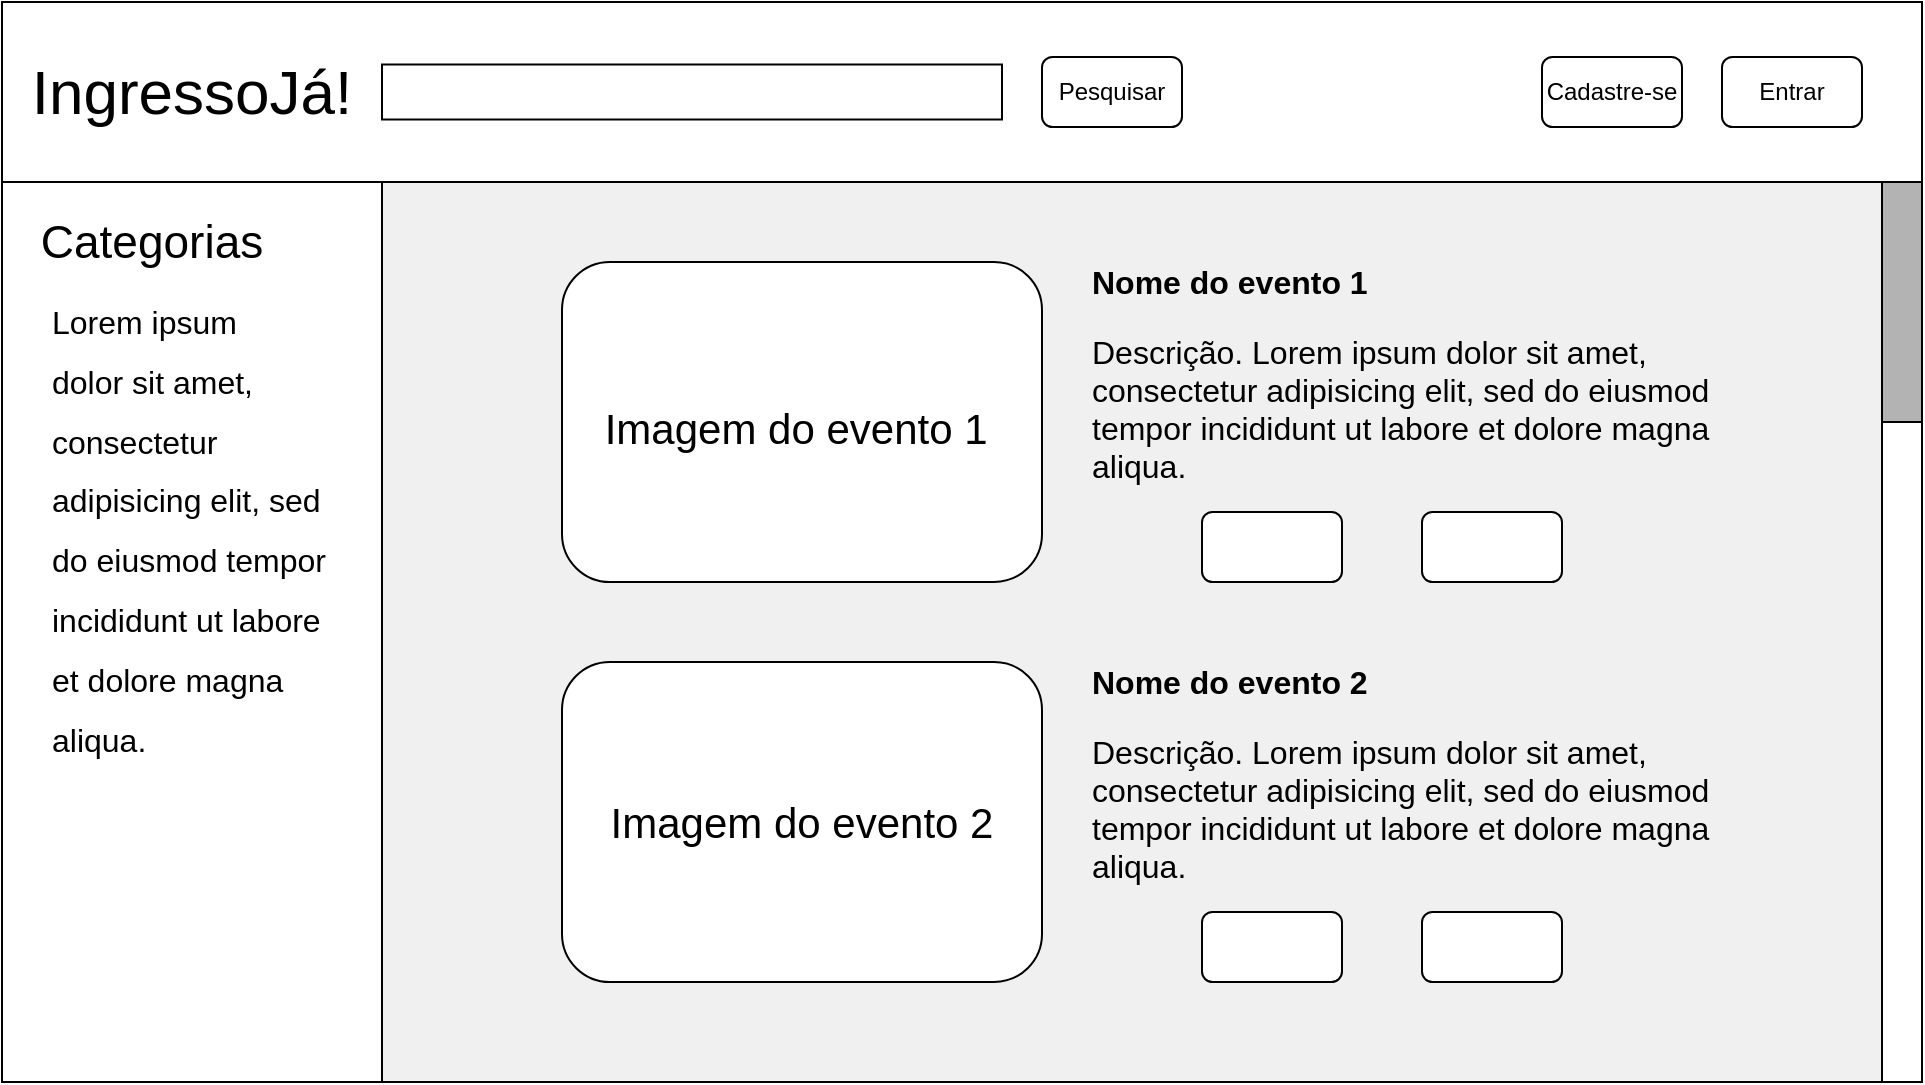 <mxfile version="14.5.1" type="device" pages="5"><diagram id="PX2rldwpa90iILeoU68-" name="index"><mxGraphModel dx="1185" dy="685" grid="1" gridSize="10" guides="1" tooltips="1" connect="1" arrows="1" fold="1" page="1" pageScale="1" pageWidth="1200" pageHeight="1600" math="0" shadow="0"><root><mxCell id="0"/><mxCell id="1" parent="0"/><mxCell id="O1Cn7Y-7IaFNSWmlYXYH-1" value="" style="rounded=0;whiteSpace=wrap;html=1;movable=0;resizable=0;rotatable=0;deletable=0;editable=0;connectable=0;fillColor=#F0F0F0;" vertex="1" parent="1"><mxGeometry x="50" y="140" width="960" height="540" as="geometry"/></mxCell><mxCell id="O1Cn7Y-7IaFNSWmlYXYH-10" value="&lt;font style=&quot;font-size: 21px&quot;&gt;Imagem do evento 1&amp;nbsp;&lt;/font&gt;" style="rounded=1;whiteSpace=wrap;html=1;fontSize=31;movable=0;resizable=0;rotatable=0;deletable=0;editable=0;connectable=0;" vertex="1" parent="1"><mxGeometry x="330" y="270" width="240" height="160" as="geometry"/></mxCell><mxCell id="O1Cn7Y-7IaFNSWmlYXYH-12" value="&lt;h1 style=&quot;font-size: 16px&quot;&gt;Nome do evento 1&lt;/h1&gt;&lt;p style=&quot;font-size: 16px&quot;&gt;Descrição. Lorem ipsum dolor sit amet, consectetur adipisicing elit, sed do eiusmod tempor incididunt ut labore et dolore magna aliqua.&lt;/p&gt;" style="text;html=1;strokeColor=none;fillColor=none;spacing=5;spacingTop=-20;whiteSpace=wrap;overflow=hidden;rounded=0;fontSize=16;movable=0;resizable=0;rotatable=0;deletable=0;editable=0;connectable=0;" vertex="1" parent="1"><mxGeometry x="590" y="270" width="355" height="170" as="geometry"/></mxCell><mxCell id="O1Cn7Y-7IaFNSWmlYXYH-14" value="" style="rounded=1;whiteSpace=wrap;html=1;movable=0;resizable=0;rotatable=0;deletable=0;editable=0;connectable=0;" vertex="1" parent="1"><mxGeometry x="650" y="395" width="70" height="35" as="geometry"/></mxCell><mxCell id="O1Cn7Y-7IaFNSWmlYXYH-15" value="" style="rounded=1;whiteSpace=wrap;html=1;movable=0;resizable=0;rotatable=0;deletable=0;editable=0;connectable=0;" vertex="1" parent="1"><mxGeometry x="760" y="395" width="70" height="35" as="geometry"/></mxCell><mxCell id="O1Cn7Y-7IaFNSWmlYXYH-20" value="" style="rounded=0;whiteSpace=wrap;html=1;fontSize=16;movable=0;resizable=0;rotatable=0;deletable=0;editable=0;connectable=0;" vertex="1" parent="1"><mxGeometry x="990" y="230" width="20" height="450" as="geometry"/></mxCell><mxCell id="wPmPzlJjpok33Z2kp76F-9" value="Imagem do evento 2" style="rounded=1;whiteSpace=wrap;html=1;fontSize=21;movable=0;resizable=0;rotatable=0;deletable=0;editable=0;connectable=0;" vertex="1" parent="1"><mxGeometry x="330" y="470" width="240" height="160" as="geometry"/></mxCell><mxCell id="wPmPzlJjpok33Z2kp76F-10" value="&lt;h1 style=&quot;font-size: 16px&quot;&gt;Nome do evento 2&lt;/h1&gt;&lt;p style=&quot;font-size: 16px&quot;&gt;Descrição. Lorem ipsum dolor sit amet, consectetur adipisicing elit, sed do eiusmod tempor incididunt ut labore et dolore magna aliqua.&lt;/p&gt;" style="text;html=1;strokeColor=none;fillColor=none;spacing=5;spacingTop=-20;whiteSpace=wrap;overflow=hidden;rounded=0;fontSize=16;movable=0;resizable=0;rotatable=0;deletable=0;editable=0;connectable=0;" vertex="1" parent="1"><mxGeometry x="590" y="470" width="355" height="170" as="geometry"/></mxCell><mxCell id="wPmPzlJjpok33Z2kp76F-11" value="" style="rounded=1;whiteSpace=wrap;html=1;movable=0;resizable=0;rotatable=0;deletable=0;editable=0;connectable=0;" vertex="1" parent="1"><mxGeometry x="650" y="595" width="70" height="35" as="geometry"/></mxCell><mxCell id="wPmPzlJjpok33Z2kp76F-12" value="" style="rounded=1;whiteSpace=wrap;html=1;movable=0;resizable=0;rotatable=0;deletable=0;editable=0;connectable=0;" vertex="1" parent="1"><mxGeometry x="760" y="595" width="70" height="35" as="geometry"/></mxCell><mxCell id="wPmPzlJjpok33Z2kp76F-13" value="" style="rounded=0;whiteSpace=wrap;html=1;fontSize=36;movable=0;resizable=0;rotatable=0;deletable=0;editable=0;connectable=0;fillColor=#B3B3B3;" vertex="1" parent="1"><mxGeometry x="990" y="230" width="20" height="120" as="geometry"/></mxCell><mxCell id="wPmPzlJjpok33Z2kp76F-14" value="" style="rounded=0;whiteSpace=wrap;html=1;fontSize=36;movable=0;resizable=0;rotatable=0;deletable=0;editable=0;connectable=0;" vertex="1" parent="1"><mxGeometry x="50" y="230" width="190" height="450" as="geometry"/></mxCell><mxCell id="wPmPzlJjpok33Z2kp76F-17" value="Categorias" style="text;html=1;strokeColor=none;fillColor=none;align=center;verticalAlign=middle;whiteSpace=wrap;rounded=0;fontSize=23;movable=0;resizable=0;rotatable=0;deletable=0;editable=0;connectable=0;" vertex="1" parent="1"><mxGeometry x="70" y="250" width="110" height="20" as="geometry"/></mxCell><mxCell id="wPmPzlJjpok33Z2kp76F-18" value="&lt;h1 style=&quot;font-size: 16px&quot;&gt;&lt;span style=&quot;font-weight: normal&quot;&gt;Lorem ipsum&lt;/span&gt;&lt;/h1&gt;&lt;h1 style=&quot;font-size: 16px&quot;&gt;&lt;span style=&quot;font-weight: normal&quot;&gt;dolor sit amet,&amp;nbsp;&lt;/span&gt;&lt;/h1&gt;&lt;h1 style=&quot;font-size: 16px&quot;&gt;&lt;span style=&quot;font-weight: normal&quot;&gt;consectetur&amp;nbsp;&lt;/span&gt;&lt;/h1&gt;&lt;h1 style=&quot;font-size: 16px&quot;&gt;&lt;span style=&quot;font-weight: normal&quot;&gt;adipisicing elit, sed&amp;nbsp;&lt;/span&gt;&lt;/h1&gt;&lt;h1 style=&quot;font-size: 16px&quot;&gt;&lt;span style=&quot;font-weight: normal&quot;&gt;do eiusmod tempor&amp;nbsp;&lt;/span&gt;&lt;/h1&gt;&lt;h1 style=&quot;font-size: 16px&quot;&gt;&lt;span style=&quot;font-weight: normal&quot;&gt;incididunt ut labore&amp;nbsp;&lt;/span&gt;&lt;/h1&gt;&lt;h1 style=&quot;font-size: 16px&quot;&gt;&lt;span style=&quot;font-weight: normal&quot;&gt;et dolore magna&amp;nbsp;&lt;/span&gt;&lt;/h1&gt;&lt;h1 style=&quot;font-size: 16px&quot;&gt;&lt;span style=&quot;font-weight: normal&quot;&gt;aliqua.&lt;/span&gt;&lt;br&gt;&lt;/h1&gt;" style="text;html=1;strokeColor=none;fillColor=none;spacing=5;spacingTop=-20;whiteSpace=wrap;overflow=hidden;rounded=0;fontSize=16;movable=0;resizable=0;rotatable=0;deletable=0;editable=0;connectable=0;" vertex="1" parent="1"><mxGeometry x="70" y="290" width="160" height="370" as="geometry"/></mxCell><mxCell id="DBwK4myqmvB1wdzf7_Pw-1" value="" style="group;movable=0;resizable=0;rotatable=0;deletable=0;editable=0;connectable=0;" vertex="1" connectable="0" parent="1"><mxGeometry x="50" y="140" width="960" height="90" as="geometry"/></mxCell><mxCell id="O1Cn7Y-7IaFNSWmlYXYH-2" value="" style="rounded=0;whiteSpace=wrap;html=1;movable=0;resizable=0;rotatable=0;deletable=0;editable=0;connectable=0;" vertex="1" parent="DBwK4myqmvB1wdzf7_Pw-1"><mxGeometry width="960" height="90" as="geometry"/></mxCell><mxCell id="O1Cn7Y-7IaFNSWmlYXYH-6" value="Entrar" style="rounded=1;whiteSpace=wrap;html=1;movable=0;resizable=0;rotatable=0;deletable=0;editable=0;connectable=0;" vertex="1" parent="DBwK4myqmvB1wdzf7_Pw-1"><mxGeometry x="860" y="27.5" width="70" height="35" as="geometry"/></mxCell><mxCell id="O1Cn7Y-7IaFNSWmlYXYH-7" value="IngressoJá!" style="text;html=1;strokeColor=none;fillColor=none;align=center;verticalAlign=middle;whiteSpace=wrap;rounded=0;fontSize=31;movable=0;resizable=0;rotatable=0;deletable=0;editable=0;connectable=0;" vertex="1" parent="DBwK4myqmvB1wdzf7_Pw-1"><mxGeometry x="10" y="15" width="170" height="60" as="geometry"/></mxCell><mxCell id="O1Cn7Y-7IaFNSWmlYXYH-8" value="" style="rounded=0;whiteSpace=wrap;html=1;fontSize=31;movable=0;resizable=0;rotatable=0;deletable=0;editable=0;connectable=0;" vertex="1" parent="DBwK4myqmvB1wdzf7_Pw-1"><mxGeometry x="190" y="31.25" width="310" height="27.5" as="geometry"/></mxCell><mxCell id="O1Cn7Y-7IaFNSWmlYXYH-9" value="Cadastre-se" style="rounded=1;whiteSpace=wrap;html=1;movable=0;resizable=0;rotatable=0;deletable=0;editable=0;connectable=0;" vertex="1" parent="DBwK4myqmvB1wdzf7_Pw-1"><mxGeometry x="770" y="27.5" width="70" height="35" as="geometry"/></mxCell><mxCell id="wPmPzlJjpok33Z2kp76F-16" value="Pesquisar" style="rounded=1;whiteSpace=wrap;html=1;movable=0;resizable=0;rotatable=0;deletable=0;editable=0;connectable=0;" vertex="1" parent="DBwK4myqmvB1wdzf7_Pw-1"><mxGeometry x="520" y="27.5" width="70" height="35" as="geometry"/></mxCell></root></mxGraphModel></diagram><diagram name="cadastro" id="i7r6Egl2Gxl2ADGoQj7I"><mxGraphModel dx="1185" dy="685" grid="1" gridSize="10" guides="1" tooltips="1" connect="1" arrows="1" fold="1" page="1" pageScale="1" pageWidth="1200" pageHeight="1600" math="0" shadow="0"><root><mxCell id="PhlQ6Om2-or5vhW03iLC-0"/><mxCell id="PhlQ6Om2-or5vhW03iLC-1" parent="PhlQ6Om2-or5vhW03iLC-0"/><mxCell id="PhlQ6Om2-or5vhW03iLC-2" value="" style="rounded=0;whiteSpace=wrap;html=1;movable=1;resizable=1;rotatable=1;deletable=1;editable=1;connectable=1;fillColor=#F0F0F0;" vertex="1" parent="PhlQ6Om2-or5vhW03iLC-1"><mxGeometry x="50" y="140" width="960" height="540" as="geometry"/></mxCell><mxCell id="PhlQ6Om2-or5vhW03iLC-12" value="" style="rounded=0;whiteSpace=wrap;html=1;fontSize=16;movable=1;resizable=1;rotatable=1;deletable=1;editable=1;connectable=1;" vertex="1" parent="PhlQ6Om2-or5vhW03iLC-1"><mxGeometry x="990" y="230" width="20" height="450" as="geometry"/></mxCell><mxCell id="PhlQ6Om2-or5vhW03iLC-17" value="" style="rounded=0;whiteSpace=wrap;html=1;fontSize=36;movable=1;resizable=1;rotatable=1;deletable=1;editable=1;connectable=1;fillColor=#B3B3B3;" vertex="1" parent="PhlQ6Om2-or5vhW03iLC-1"><mxGeometry x="990" y="230" width="20" height="120" as="geometry"/></mxCell><mxCell id="PhlQ6Om2-or5vhW03iLC-23" value="" style="rounded=0;whiteSpace=wrap;html=1;fontSize=23;movable=1;resizable=1;rotatable=1;deletable=1;editable=1;connectable=1;" vertex="1" parent="PhlQ6Om2-or5vhW03iLC-1"><mxGeometry x="255" y="310" width="550" height="290" as="geometry"/></mxCell><mxCell id="PhlQ6Om2-or5vhW03iLC-22" value="Nome campo" style="text;html=1;strokeColor=none;fillColor=none;align=center;verticalAlign=middle;whiteSpace=wrap;rounded=0;fontSize=21;movable=1;resizable=1;rotatable=1;deletable=1;editable=1;connectable=1;" vertex="1" parent="PhlQ6Om2-or5vhW03iLC-1"><mxGeometry x="275" y="375" width="130" height="20" as="geometry"/></mxCell><mxCell id="PhlQ6Om2-or5vhW03iLC-25" value="" style="rounded=0;whiteSpace=wrap;html=1;fontSize=31;movable=1;resizable=1;rotatable=1;deletable=1;editable=1;connectable=1;" vertex="1" parent="PhlQ6Om2-or5vhW03iLC-1"><mxGeometry x="275" y="397.5" width="310" height="27.5" as="geometry"/></mxCell><mxCell id="PhlQ6Om2-or5vhW03iLC-26" value="" style="rounded=0;whiteSpace=wrap;html=1;fontSize=31;movable=1;resizable=1;rotatable=1;deletable=1;editable=1;connectable=1;" vertex="1" parent="PhlQ6Om2-or5vhW03iLC-1"><mxGeometry x="275" y="477.5" width="510" height="27.5" as="geometry"/></mxCell><mxCell id="PhlQ6Om2-or5vhW03iLC-30" value="" style="rounded=0;whiteSpace=wrap;html=1;fontSize=31;movable=1;resizable=1;rotatable=1;deletable=1;editable=1;connectable=1;" vertex="1" parent="PhlQ6Om2-or5vhW03iLC-1"><mxGeometry x="615" y="397.5" width="170" height="27.5" as="geometry"/></mxCell><mxCell id="PhlQ6Om2-or5vhW03iLC-32" value="" style="rounded=0;whiteSpace=wrap;html=1;fontSize=31;movable=1;resizable=1;rotatable=1;deletable=1;editable=1;connectable=1;" vertex="1" parent="PhlQ6Om2-or5vhW03iLC-1"><mxGeometry x="275" y="557.5" width="240" height="27.5" as="geometry"/></mxCell><mxCell id="PhlQ6Om2-or5vhW03iLC-34" value="" style="rounded=0;whiteSpace=wrap;html=1;fontSize=31;movable=1;resizable=1;rotatable=1;deletable=1;editable=1;connectable=1;" vertex="1" parent="PhlQ6Om2-or5vhW03iLC-1"><mxGeometry x="545" y="557.5" width="240" height="27.5" as="geometry"/></mxCell><mxCell id="Ahy489oqCwOBMCPfnWYS-0" value="Nome do grupo" style="text;html=1;strokeColor=none;fillColor=none;align=center;verticalAlign=middle;whiteSpace=wrap;rounded=0;fontSize=24;movable=1;resizable=1;rotatable=1;deletable=1;editable=1;connectable=1;" vertex="1" parent="PhlQ6Om2-or5vhW03iLC-1"><mxGeometry x="445" y="325" width="170" height="20" as="geometry"/></mxCell><mxCell id="Ahy489oqCwOBMCPfnWYS-1" value="Nome campo" style="text;html=1;strokeColor=none;fillColor=none;align=center;verticalAlign=middle;whiteSpace=wrap;rounded=0;fontSize=21;movable=1;resizable=1;rotatable=1;deletable=1;editable=1;connectable=1;" vertex="1" parent="PhlQ6Om2-or5vhW03iLC-1"><mxGeometry x="615" y="375" width="130" height="20" as="geometry"/></mxCell><mxCell id="Ahy489oqCwOBMCPfnWYS-2" value="Nome campo" style="text;html=1;strokeColor=none;fillColor=none;align=center;verticalAlign=middle;whiteSpace=wrap;rounded=0;fontSize=21;movable=1;resizable=1;rotatable=1;deletable=1;editable=1;connectable=1;" vertex="1" parent="PhlQ6Om2-or5vhW03iLC-1"><mxGeometry x="275" y="455" width="130" height="20" as="geometry"/></mxCell><mxCell id="Ahy489oqCwOBMCPfnWYS-3" value="Nome campo" style="text;html=1;strokeColor=none;fillColor=none;align=center;verticalAlign=middle;whiteSpace=wrap;rounded=0;fontSize=21;movable=1;resizable=1;rotatable=1;deletable=1;editable=1;connectable=1;" vertex="1" parent="PhlQ6Om2-or5vhW03iLC-1"><mxGeometry x="275" y="536.5" width="130" height="20" as="geometry"/></mxCell><mxCell id="ClXKgyrJbsejCggsUi8Z-0" value="" style="group;movable=1;resizable=1;rotatable=1;deletable=1;editable=1;connectable=1;" vertex="1" connectable="0" parent="PhlQ6Om2-or5vhW03iLC-1"><mxGeometry x="50" y="140" width="960" height="90" as="geometry"/></mxCell><mxCell id="ClXKgyrJbsejCggsUi8Z-1" value="" style="rounded=0;whiteSpace=wrap;html=1;movable=1;resizable=1;rotatable=1;deletable=1;editable=1;connectable=1;" vertex="1" parent="ClXKgyrJbsejCggsUi8Z-0"><mxGeometry width="960" height="90" as="geometry"/></mxCell><mxCell id="ClXKgyrJbsejCggsUi8Z-2" value="Entrar" style="rounded=1;whiteSpace=wrap;html=1;movable=1;resizable=1;rotatable=1;deletable=1;editable=1;connectable=1;" vertex="1" parent="ClXKgyrJbsejCggsUi8Z-0"><mxGeometry x="860" y="27.5" width="70" height="35" as="geometry"/></mxCell><mxCell id="ClXKgyrJbsejCggsUi8Z-3" value="IngressoJá!" style="text;html=1;strokeColor=none;fillColor=none;align=center;verticalAlign=middle;whiteSpace=wrap;rounded=0;fontSize=31;movable=1;resizable=1;rotatable=1;deletable=1;editable=1;connectable=1;" vertex="1" parent="ClXKgyrJbsejCggsUi8Z-0"><mxGeometry x="10" y="15" width="170" height="60" as="geometry"/></mxCell><mxCell id="ClXKgyrJbsejCggsUi8Z-4" value="" style="rounded=0;whiteSpace=wrap;html=1;fontSize=31;movable=1;resizable=1;rotatable=1;deletable=1;editable=1;connectable=1;" vertex="1" parent="ClXKgyrJbsejCggsUi8Z-0"><mxGeometry x="190" y="31.25" width="310" height="27.5" as="geometry"/></mxCell><mxCell id="ClXKgyrJbsejCggsUi8Z-5" value="Cadastre-se" style="rounded=1;whiteSpace=wrap;html=1;movable=1;resizable=1;rotatable=1;deletable=1;editable=1;connectable=1;" vertex="1" parent="ClXKgyrJbsejCggsUi8Z-0"><mxGeometry x="770" y="27.5" width="70" height="35" as="geometry"/></mxCell><mxCell id="ClXKgyrJbsejCggsUi8Z-6" value="Pesquisar" style="rounded=1;whiteSpace=wrap;html=1;movable=1;resizable=1;rotatable=1;deletable=1;editable=1;connectable=1;" vertex="1" parent="ClXKgyrJbsejCggsUi8Z-0"><mxGeometry x="520" y="27.5" width="70" height="35" as="geometry"/></mxCell><mxCell id="JFW44A-IDUE9FXL-1xnm-4" value="" style="rounded=0;whiteSpace=wrap;html=1;fontSize=23;movable=1;resizable=1;rotatable=1;deletable=1;editable=1;connectable=1;" vertex="1" parent="PhlQ6Om2-or5vhW03iLC-1"><mxGeometry x="255" y="620" width="550" height="60" as="geometry"/></mxCell><mxCell id="JFW44A-IDUE9FXL-1xnm-5" value="Nome do grupo" style="text;html=1;strokeColor=none;fillColor=none;align=center;verticalAlign=middle;whiteSpace=wrap;rounded=0;fontSize=24;movable=1;resizable=1;rotatable=1;deletable=1;editable=1;connectable=1;" vertex="1" parent="PhlQ6Om2-or5vhW03iLC-1"><mxGeometry x="445" y="635" width="170" height="20" as="geometry"/></mxCell><mxCell id="JFW44A-IDUE9FXL-1xnm-14" value="Faça seu cadastro" style="text;html=1;strokeColor=none;fillColor=none;align=center;verticalAlign=middle;whiteSpace=wrap;rounded=0;fontSize=24;movable=1;resizable=1;rotatable=1;deletable=1;editable=1;connectable=1;" vertex="1" parent="PhlQ6Om2-or5vhW03iLC-1"><mxGeometry x="255" y="260" width="205" height="20" as="geometry"/></mxCell><mxCell id="YmI13MkEMvWK261nK70t-1" value="Nome campo" style="text;html=1;strokeColor=none;fillColor=none;align=center;verticalAlign=middle;whiteSpace=wrap;rounded=0;fontSize=21;movable=1;resizable=1;rotatable=1;deletable=1;editable=1;connectable=1;" vertex="1" parent="PhlQ6Om2-or5vhW03iLC-1"><mxGeometry x="545" y="536.5" width="130" height="20" as="geometry"/></mxCell></root></mxGraphModel></diagram><diagram name="login" id="Id8CU9IXrmHVLexFrd72"><mxGraphModel dx="1185" dy="685" grid="1" gridSize="10" guides="1" tooltips="1" connect="1" arrows="1" fold="1" page="1" pageScale="1" pageWidth="1200" pageHeight="1600" math="0" shadow="0"><root><mxCell id="DwLqfglMICBTkzKtbv9c-0"/><mxCell id="DwLqfglMICBTkzKtbv9c-1" parent="DwLqfglMICBTkzKtbv9c-0"/><mxCell id="DwLqfglMICBTkzKtbv9c-2" value="" style="rounded=0;whiteSpace=wrap;html=1;movable=0;resizable=0;rotatable=0;deletable=0;editable=0;connectable=0;fillColor=#F0F0F0;" vertex="1" parent="DwLqfglMICBTkzKtbv9c-1"><mxGeometry x="50" y="140" width="960" height="540" as="geometry"/></mxCell><mxCell id="DwLqfglMICBTkzKtbv9c-8" value="" style="rounded=0;whiteSpace=wrap;html=1;fontSize=16;movable=0;resizable=0;rotatable=0;deletable=0;editable=0;connectable=0;" vertex="1" parent="DwLqfglMICBTkzKtbv9c-1"><mxGeometry x="990" y="230" width="20" height="450" as="geometry"/></mxCell><mxCell id="DwLqfglMICBTkzKtbv9c-9" value="" style="rounded=0;whiteSpace=wrap;html=1;fontSize=36;movable=0;resizable=0;rotatable=0;deletable=0;editable=0;connectable=0;fillColor=#B3B3B3;" vertex="1" parent="DwLqfglMICBTkzKtbv9c-1"><mxGeometry x="990" y="230" width="20" height="120" as="geometry"/></mxCell><mxCell id="DwLqfglMICBTkzKtbv9c-11" value="" style="rounded=0;whiteSpace=wrap;html=1;fontSize=23;movable=0;resizable=0;rotatable=0;deletable=0;editable=0;connectable=0;" vertex="1" parent="DwLqfglMICBTkzKtbv9c-1"><mxGeometry x="400" y="300" width="260" height="290" as="geometry"/></mxCell><mxCell id="DwLqfglMICBTkzKtbv9c-18" value="" style="rounded=0;whiteSpace=wrap;html=1;fontSize=31;movable=0;resizable=0;rotatable=0;deletable=0;editable=0;connectable=0;" vertex="1" parent="DwLqfglMICBTkzKtbv9c-1"><mxGeometry x="410" y="357.5" width="240" height="27.5" as="geometry"/></mxCell><mxCell id="DwLqfglMICBTkzKtbv9c-19" value="E-mail" style="text;html=1;strokeColor=none;fillColor=none;align=center;verticalAlign=middle;whiteSpace=wrap;rounded=0;fontSize=16;movable=0;resizable=0;rotatable=0;deletable=0;editable=0;connectable=0;" vertex="1" parent="DwLqfglMICBTkzKtbv9c-1"><mxGeometry x="410" y="337.5" width="50" height="20" as="geometry"/></mxCell><mxCell id="DwLqfglMICBTkzKtbv9c-20" value="" style="rounded=0;whiteSpace=wrap;html=1;fontSize=31;movable=0;resizable=0;rotatable=0;deletable=0;editable=0;connectable=0;" vertex="1" parent="DwLqfglMICBTkzKtbv9c-1"><mxGeometry x="410" y="441.25" width="240" height="27.5" as="geometry"/></mxCell><mxCell id="DwLqfglMICBTkzKtbv9c-21" value="Senha" style="text;html=1;strokeColor=none;fillColor=none;align=center;verticalAlign=middle;whiteSpace=wrap;rounded=0;fontSize=16;movable=0;resizable=0;rotatable=0;deletable=0;editable=0;connectable=0;" vertex="1" parent="DwLqfglMICBTkzKtbv9c-1"><mxGeometry x="415" y="421.25" width="40" height="20" as="geometry"/></mxCell><mxCell id="DwLqfglMICBTkzKtbv9c-25" value="Entrar" style="rounded=1;whiteSpace=wrap;html=1;movable=0;resizable=0;rotatable=0;deletable=0;editable=0;connectable=0;" vertex="1" parent="DwLqfglMICBTkzKtbv9c-1"><mxGeometry x="475" y="505" width="110" height="35" as="geometry"/></mxCell><mxCell id="s7bsXGFUpJAMbUAGyDIb-0" value="" style="group;movable=0;resizable=0;rotatable=0;deletable=0;editable=0;connectable=0;" vertex="1" connectable="0" parent="DwLqfglMICBTkzKtbv9c-1"><mxGeometry x="50" y="140" width="960" height="90" as="geometry"/></mxCell><mxCell id="s7bsXGFUpJAMbUAGyDIb-1" value="" style="rounded=0;whiteSpace=wrap;html=1;movable=0;resizable=0;rotatable=0;deletable=0;editable=0;connectable=0;" vertex="1" parent="s7bsXGFUpJAMbUAGyDIb-0"><mxGeometry width="960" height="90" as="geometry"/></mxCell><mxCell id="s7bsXGFUpJAMbUAGyDIb-2" value="Entrar" style="rounded=1;whiteSpace=wrap;html=1;movable=0;resizable=0;rotatable=0;deletable=0;editable=0;connectable=0;" vertex="1" parent="s7bsXGFUpJAMbUAGyDIb-0"><mxGeometry x="860" y="27.5" width="70" height="35" as="geometry"/></mxCell><mxCell id="s7bsXGFUpJAMbUAGyDIb-3" value="IngressoJá!" style="text;html=1;strokeColor=none;fillColor=none;align=center;verticalAlign=middle;whiteSpace=wrap;rounded=0;fontSize=31;movable=0;resizable=0;rotatable=0;deletable=0;editable=0;connectable=0;" vertex="1" parent="s7bsXGFUpJAMbUAGyDIb-0"><mxGeometry x="10" y="15" width="170" height="60" as="geometry"/></mxCell><mxCell id="s7bsXGFUpJAMbUAGyDIb-4" value="" style="rounded=0;whiteSpace=wrap;html=1;fontSize=31;movable=0;resizable=0;rotatable=0;deletable=0;editable=0;connectable=0;" vertex="1" parent="s7bsXGFUpJAMbUAGyDIb-0"><mxGeometry x="190" y="31.25" width="310" height="27.5" as="geometry"/></mxCell><mxCell id="s7bsXGFUpJAMbUAGyDIb-5" value="Cadastre-se" style="rounded=1;whiteSpace=wrap;html=1;movable=0;resizable=0;rotatable=0;deletable=0;editable=0;connectable=0;" vertex="1" parent="s7bsXGFUpJAMbUAGyDIb-0"><mxGeometry x="770" y="27.5" width="70" height="35" as="geometry"/></mxCell><mxCell id="s7bsXGFUpJAMbUAGyDIb-6" value="Pesquisar" style="rounded=1;whiteSpace=wrap;html=1;movable=0;resizable=0;rotatable=0;deletable=0;editable=0;connectable=0;" vertex="1" parent="s7bsXGFUpJAMbUAGyDIb-0"><mxGeometry x="520" y="27.5" width="70" height="35" as="geometry"/></mxCell></root></mxGraphModel></diagram><diagram name="efetua_pedido" id="zfWRvc-ujyc8OStS0opk"><mxGraphModel dx="1185" dy="2285" grid="1" gridSize="10" guides="1" tooltips="1" connect="1" arrows="1" fold="1" page="1" pageScale="1" pageWidth="1200" pageHeight="1600" math="0" shadow="0"><root><mxCell id="7Li4fB525RkF68QscZRL-0"/><mxCell id="7Li4fB525RkF68QscZRL-1" parent="7Li4fB525RkF68QscZRL-0"/><mxCell id="A7k7svBy13SioUyxGVOa-1" value="" style="rounded=0;whiteSpace=wrap;html=1;movable=1;resizable=1;rotatable=1;deletable=1;editable=1;connectable=1;fillColor=#F0F0F0;" vertex="1" parent="7Li4fB525RkF68QscZRL-1"><mxGeometry x="50" y="-730" width="960" height="540" as="geometry"/></mxCell><mxCell id="A7k7svBy13SioUyxGVOa-2" value="" style="rounded=0;whiteSpace=wrap;html=1;fontSize=16;movable=1;resizable=1;rotatable=1;deletable=1;editable=1;connectable=1;" vertex="1" parent="7Li4fB525RkF68QscZRL-1"><mxGeometry x="990" y="-640" width="20" height="450" as="geometry"/></mxCell><mxCell id="A7k7svBy13SioUyxGVOa-3" value="" style="rounded=0;whiteSpace=wrap;html=1;fontSize=36;movable=1;resizable=1;rotatable=1;deletable=1;editable=1;connectable=1;fillColor=#B3B3B3;" vertex="1" parent="7Li4fB525RkF68QscZRL-1"><mxGeometry x="990" y="-560" width="20" height="190" as="geometry"/></mxCell><mxCell id="7Li4fB525RkF68QscZRL-3" value="&lt;font style=&quot;font-size: 21px&quot;&gt;&lt;br&gt;&lt;br&gt;Imagem do evento 1&amp;nbsp;&lt;/font&gt;" style="rounded=1;whiteSpace=wrap;html=1;fontSize=31;movable=1;resizable=1;rotatable=1;deletable=1;editable=1;connectable=1;" vertex="1" parent="7Li4fB525RkF68QscZRL-1"><mxGeometry x="275" y="-710" width="510" height="125" as="geometry"/></mxCell><mxCell id="7Li4fB525RkF68QscZRL-4" value="&lt;h1 style=&quot;font-size: 16px&quot;&gt;Nome do evento 1&lt;/h1&gt;&lt;p style=&quot;font-size: 16px&quot;&gt;Descrição. Lorem ipsum dolor sit amet, consectetur adipisicing elit, sed do eiusmod tempor incididunt ut labore et dolore magna aliqua.&lt;/p&gt;&lt;h1 style=&quot;font-size: 16px&quot;&gt;&lt;span style=&quot;font-weight: normal&quot;&gt;01-01-2000 ꞏ 20h&amp;nbsp;ꞏ Bairro, Cidade-UF&lt;/span&gt;&lt;/h1&gt;&lt;div&gt;&lt;span style=&quot;font-weight: normal&quot;&gt;&lt;br&gt;&lt;/span&gt;&lt;/div&gt;&lt;div&gt;&lt;br&gt;&lt;/div&gt;&lt;div&gt;&lt;b&gt;Escolha seus insgressos&lt;/b&gt;&lt;/div&gt;" style="text;html=1;strokeColor=none;fillColor=none;spacing=5;spacingTop=-20;whiteSpace=wrap;overflow=hidden;rounded=0;fontSize=16;movable=1;resizable=1;rotatable=1;deletable=1;editable=1;connectable=1;" vertex="1" parent="7Li4fB525RkF68QscZRL-1"><mxGeometry x="275" y="-560" width="515" height="180" as="geometry"/></mxCell><mxCell id="A7k7svBy13SioUyxGVOa-4" value="Minha" style="group;movable=1;resizable=1;rotatable=1;deletable=1;editable=1;connectable=1;" vertex="1" connectable="0" parent="7Li4fB525RkF68QscZRL-1"><mxGeometry x="50" y="-730" width="960" height="90" as="geometry"/></mxCell><mxCell id="A7k7svBy13SioUyxGVOa-5" value="" style="rounded=0;whiteSpace=wrap;html=1;movable=1;resizable=1;rotatable=1;deletable=1;editable=1;connectable=1;" vertex="1" parent="A7k7svBy13SioUyxGVOa-4"><mxGeometry width="960" height="90" as="geometry"/></mxCell><mxCell id="A7k7svBy13SioUyxGVOa-6" value="Minha Conta" style="rounded=1;whiteSpace=wrap;html=1;movable=1;resizable=1;rotatable=1;deletable=1;editable=1;connectable=1;" vertex="1" parent="A7k7svBy13SioUyxGVOa-4"><mxGeometry x="860" y="27.5" width="70" height="35" as="geometry"/></mxCell><mxCell id="A7k7svBy13SioUyxGVOa-7" value="IngressoJá!" style="text;html=1;strokeColor=none;fillColor=none;align=center;verticalAlign=middle;whiteSpace=wrap;rounded=0;fontSize=31;movable=1;resizable=1;rotatable=1;deletable=1;editable=1;connectable=1;" vertex="1" parent="A7k7svBy13SioUyxGVOa-4"><mxGeometry x="10" y="15" width="170" height="60" as="geometry"/></mxCell><mxCell id="A7k7svBy13SioUyxGVOa-8" value="" style="rounded=0;whiteSpace=wrap;html=1;fontSize=31;movable=1;resizable=1;rotatable=1;deletable=1;editable=1;connectable=1;" vertex="1" parent="A7k7svBy13SioUyxGVOa-4"><mxGeometry x="190" y="31.25" width="310" height="27.5" as="geometry"/></mxCell><mxCell id="A7k7svBy13SioUyxGVOa-10" value="Pesquisar" style="rounded=1;whiteSpace=wrap;html=1;movable=1;resizable=1;rotatable=1;deletable=1;editable=1;connectable=1;" vertex="1" parent="A7k7svBy13SioUyxGVOa-4"><mxGeometry x="520" y="27.5" width="70" height="35" as="geometry"/></mxCell><mxCell id="xrXmwaXzCwCTf2ljQPdX-12" value="-" style="rounded=1;whiteSpace=wrap;html=1;movable=1;resizable=1;rotatable=1;deletable=1;editable=1;connectable=1;" vertex="1" parent="7Li4fB525RkF68QscZRL-1"><mxGeometry x="635" y="-360" width="30" height="30" as="geometry"/></mxCell><mxCell id="xrXmwaXzCwCTf2ljQPdX-13" value="+" style="rounded=1;whiteSpace=wrap;html=1;movable=1;resizable=1;rotatable=1;deletable=1;editable=1;connectable=1;" vertex="1" parent="7Li4fB525RkF68QscZRL-1"><mxGeometry x="755" y="-360" width="30" height="30" as="geometry"/></mxCell><mxCell id="xrXmwaXzCwCTf2ljQPdX-14" value="1" style="rounded=0;whiteSpace=wrap;html=1;fillColor=#FFFFFF;fontSize=16;movable=1;resizable=1;rotatable=1;deletable=1;editable=1;connectable=1;" vertex="1" parent="7Li4fB525RkF68QscZRL-1"><mxGeometry x="675" y="-360" width="70" height="30" as="geometry"/></mxCell><mxCell id="xrXmwaXzCwCTf2ljQPdX-15" value="Tipo 1 R$ 100" style="text;html=1;strokeColor=none;fillColor=none;align=center;verticalAlign=middle;whiteSpace=wrap;rounded=0;fontSize=18;movable=1;resizable=1;rotatable=1;deletable=1;editable=1;connectable=1;" vertex="1" parent="7Li4fB525RkF68QscZRL-1"><mxGeometry x="280" y="-355" width="120" height="20" as="geometry"/></mxCell><mxCell id="xrXmwaXzCwCTf2ljQPdX-16" value="Descrição do tipo de ingresso" style="text;html=1;strokeColor=none;fillColor=none;align=left;verticalAlign=middle;whiteSpace=wrap;rounded=0;fontSize=18;movable=1;resizable=1;rotatable=1;deletable=1;editable=1;connectable=1;" vertex="1" parent="7Li4fB525RkF68QscZRL-1"><mxGeometry x="280" y="-320" width="310" height="20" as="geometry"/></mxCell><mxCell id="f29E2cRVMhiSLUWU2j_2-2" value="" style="group" vertex="1" connectable="0" parent="7Li4fB525RkF68QscZRL-1"><mxGeometry x="280" y="-295" width="505" height="65" as="geometry"/></mxCell><mxCell id="7Li4fB525RkF68QscZRL-6" value="-" style="rounded=1;whiteSpace=wrap;html=1;movable=1;resizable=1;rotatable=1;deletable=1;editable=1;connectable=1;" vertex="1" parent="f29E2cRVMhiSLUWU2j_2-2"><mxGeometry x="355" y="17" width="30" height="30" as="geometry"/></mxCell><mxCell id="xrXmwaXzCwCTf2ljQPdX-0" value="+" style="rounded=1;whiteSpace=wrap;html=1;movable=1;resizable=1;rotatable=1;deletable=1;editable=1;connectable=1;" vertex="1" parent="f29E2cRVMhiSLUWU2j_2-2"><mxGeometry x="475" y="17" width="30" height="30" as="geometry"/></mxCell><mxCell id="xrXmwaXzCwCTf2ljQPdX-8" value="2" style="rounded=0;whiteSpace=wrap;html=1;fillColor=#FFFFFF;fontSize=16;movable=1;resizable=1;rotatable=1;deletable=1;editable=1;connectable=1;" vertex="1" parent="f29E2cRVMhiSLUWU2j_2-2"><mxGeometry x="395" y="17" width="70" height="30" as="geometry"/></mxCell><mxCell id="xrXmwaXzCwCTf2ljQPdX-10" value="Tipo 2 R$ 100" style="text;html=1;strokeColor=none;fillColor=none;align=center;verticalAlign=middle;whiteSpace=wrap;rounded=0;fontSize=18;movable=1;resizable=1;rotatable=1;deletable=1;editable=1;connectable=1;" vertex="1" parent="f29E2cRVMhiSLUWU2j_2-2"><mxGeometry y="27" width="120" height="20" as="geometry"/></mxCell><mxCell id="xrXmwaXzCwCTf2ljQPdX-11" value="Descrição do tipo de ingresso" style="text;html=1;strokeColor=none;fillColor=none;align=left;verticalAlign=middle;whiteSpace=wrap;rounded=0;fontSize=18;movable=1;resizable=1;rotatable=1;deletable=1;editable=1;connectable=1;" vertex="1" parent="f29E2cRVMhiSLUWU2j_2-2"><mxGeometry y="62" width="310" height="20" as="geometry"/></mxCell></root></mxGraphModel></diagram><diagram id="8CnD4A3XGk7UEKqCN9rE" name="editar"><mxGraphModel dx="1185" dy="685" grid="1" gridSize="10" guides="1" tooltips="1" connect="1" arrows="1" fold="1" page="1" pageScale="1" pageWidth="1280" pageHeight="720" math="0" shadow="0"><root><mxCell id="a4Ke0MlUsKJ23VGyiPnI-0"/><mxCell id="a4Ke0MlUsKJ23VGyiPnI-1" parent="a4Ke0MlUsKJ23VGyiPnI-0"/><mxCell id="rYIl8Ru4ov3q9OFOyaHO-0" value="" style="rounded=0;whiteSpace=wrap;html=1;movable=1;resizable=1;rotatable=1;deletable=1;editable=1;connectable=1;fillColor=#F0F0F0;" vertex="1" parent="a4Ke0MlUsKJ23VGyiPnI-1"><mxGeometry x="80" y="50" width="960" height="540" as="geometry"/></mxCell><mxCell id="rYIl8Ru4ov3q9OFOyaHO-1" value="" style="rounded=0;whiteSpace=wrap;html=1;fontSize=16;movable=1;resizable=1;rotatable=1;deletable=1;editable=1;connectable=1;" vertex="1" parent="a4Ke0MlUsKJ23VGyiPnI-1"><mxGeometry x="1020" y="140" width="20" height="450" as="geometry"/></mxCell><mxCell id="rYIl8Ru4ov3q9OFOyaHO-2" value="" style="rounded=0;whiteSpace=wrap;html=1;fontSize=36;movable=1;resizable=1;rotatable=1;deletable=1;editable=1;connectable=1;fillColor=#B3B3B3;" vertex="1" parent="a4Ke0MlUsKJ23VGyiPnI-1"><mxGeometry x="1020" y="140" width="20" height="120" as="geometry"/></mxCell><mxCell id="rYIl8Ru4ov3q9OFOyaHO-3" value="" style="rounded=0;whiteSpace=wrap;html=1;fontSize=23;movable=1;resizable=1;rotatable=1;deletable=1;editable=1;connectable=1;" vertex="1" parent="a4Ke0MlUsKJ23VGyiPnI-1"><mxGeometry x="285" y="220" width="550" height="290" as="geometry"/></mxCell><mxCell id="rYIl8Ru4ov3q9OFOyaHO-4" value="Nome campo" style="text;html=1;strokeColor=none;fillColor=none;align=center;verticalAlign=middle;whiteSpace=wrap;rounded=0;fontSize=21;movable=1;resizable=1;rotatable=1;deletable=1;editable=1;connectable=1;" vertex="1" parent="a4Ke0MlUsKJ23VGyiPnI-1"><mxGeometry x="305" y="285" width="130" height="20" as="geometry"/></mxCell><mxCell id="rYIl8Ru4ov3q9OFOyaHO-5" value="" style="rounded=0;whiteSpace=wrap;html=1;fontSize=31;movable=1;resizable=1;rotatable=1;deletable=1;editable=1;connectable=1;" vertex="1" parent="a4Ke0MlUsKJ23VGyiPnI-1"><mxGeometry x="305" y="307.5" width="310" height="27.5" as="geometry"/></mxCell><mxCell id="rYIl8Ru4ov3q9OFOyaHO-6" value="" style="rounded=0;whiteSpace=wrap;html=1;fontSize=31;movable=1;resizable=1;rotatable=1;deletable=1;editable=1;connectable=1;" vertex="1" parent="a4Ke0MlUsKJ23VGyiPnI-1"><mxGeometry x="305" y="387.5" width="510" height="27.5" as="geometry"/></mxCell><mxCell id="rYIl8Ru4ov3q9OFOyaHO-7" value="" style="rounded=0;whiteSpace=wrap;html=1;fontSize=31;movable=1;resizable=1;rotatable=1;deletable=1;editable=1;connectable=1;" vertex="1" parent="a4Ke0MlUsKJ23VGyiPnI-1"><mxGeometry x="645" y="307.5" width="170" height="27.5" as="geometry"/></mxCell><mxCell id="rYIl8Ru4ov3q9OFOyaHO-8" value="" style="rounded=0;whiteSpace=wrap;html=1;fontSize=31;movable=1;resizable=1;rotatable=1;deletable=1;editable=1;connectable=1;" vertex="1" parent="a4Ke0MlUsKJ23VGyiPnI-1"><mxGeometry x="305" y="467.5" width="240" height="27.5" as="geometry"/></mxCell><mxCell id="rYIl8Ru4ov3q9OFOyaHO-9" value="" style="rounded=0;whiteSpace=wrap;html=1;fontSize=31;movable=1;resizable=1;rotatable=1;deletable=1;editable=1;connectable=1;" vertex="1" parent="a4Ke0MlUsKJ23VGyiPnI-1"><mxGeometry x="575" y="467.5" width="240" height="27.5" as="geometry"/></mxCell><mxCell id="rYIl8Ru4ov3q9OFOyaHO-10" value="Nome do grupo" style="text;html=1;strokeColor=none;fillColor=none;align=center;verticalAlign=middle;whiteSpace=wrap;rounded=0;fontSize=24;movable=1;resizable=1;rotatable=1;deletable=1;editable=1;connectable=1;" vertex="1" parent="a4Ke0MlUsKJ23VGyiPnI-1"><mxGeometry x="475" y="235" width="170" height="20" as="geometry"/></mxCell><mxCell id="rYIl8Ru4ov3q9OFOyaHO-11" value="Nome campo" style="text;html=1;strokeColor=none;fillColor=none;align=center;verticalAlign=middle;whiteSpace=wrap;rounded=0;fontSize=21;movable=1;resizable=1;rotatable=1;deletable=1;editable=1;connectable=1;" vertex="1" parent="a4Ke0MlUsKJ23VGyiPnI-1"><mxGeometry x="645" y="285" width="130" height="20" as="geometry"/></mxCell><mxCell id="rYIl8Ru4ov3q9OFOyaHO-12" value="Nome campo" style="text;html=1;strokeColor=none;fillColor=none;align=center;verticalAlign=middle;whiteSpace=wrap;rounded=0;fontSize=21;movable=1;resizable=1;rotatable=1;deletable=1;editable=1;connectable=1;" vertex="1" parent="a4Ke0MlUsKJ23VGyiPnI-1"><mxGeometry x="305" y="365" width="130" height="20" as="geometry"/></mxCell><mxCell id="rYIl8Ru4ov3q9OFOyaHO-13" value="Nome campo" style="text;html=1;strokeColor=none;fillColor=none;align=center;verticalAlign=middle;whiteSpace=wrap;rounded=0;fontSize=21;movable=1;resizable=1;rotatable=1;deletable=1;editable=1;connectable=1;" vertex="1" parent="a4Ke0MlUsKJ23VGyiPnI-1"><mxGeometry x="305" y="446.5" width="130" height="20" as="geometry"/></mxCell><mxCell id="rYIl8Ru4ov3q9OFOyaHO-21" value="" style="rounded=0;whiteSpace=wrap;html=1;fontSize=23;movable=1;resizable=1;rotatable=1;deletable=1;editable=1;connectable=1;" vertex="1" parent="a4Ke0MlUsKJ23VGyiPnI-1"><mxGeometry x="285" y="530" width="550" height="60" as="geometry"/></mxCell><mxCell id="rYIl8Ru4ov3q9OFOyaHO-22" value="Nome do grupo" style="text;html=1;strokeColor=none;fillColor=none;align=center;verticalAlign=middle;whiteSpace=wrap;rounded=0;fontSize=24;movable=1;resizable=1;rotatable=1;deletable=1;editable=1;connectable=1;" vertex="1" parent="a4Ke0MlUsKJ23VGyiPnI-1"><mxGeometry x="475" y="545" width="170" height="20" as="geometry"/></mxCell><mxCell id="rYIl8Ru4ov3q9OFOyaHO-23" value="Atualize seus dados" style="text;html=1;strokeColor=none;fillColor=none;align=center;verticalAlign=middle;whiteSpace=wrap;rounded=0;fontSize=24;movable=1;resizable=1;rotatable=1;deletable=1;editable=1;connectable=1;" vertex="1" parent="a4Ke0MlUsKJ23VGyiPnI-1"><mxGeometry x="285" y="170" width="225" height="20" as="geometry"/></mxCell><mxCell id="rYIl8Ru4ov3q9OFOyaHO-15" value="" style="rounded=0;whiteSpace=wrap;html=1;movable=1;resizable=1;rotatable=1;deletable=1;editable=1;connectable=1;" vertex="1" parent="a4Ke0MlUsKJ23VGyiPnI-1"><mxGeometry x="80" y="50" width="960" height="90" as="geometry"/></mxCell><mxCell id="rYIl8Ru4ov3q9OFOyaHO-16" value="Minha Conta" style="rounded=1;whiteSpace=wrap;html=1;movable=1;resizable=1;rotatable=1;deletable=1;editable=1;connectable=1;" vertex="1" parent="a4Ke0MlUsKJ23VGyiPnI-1"><mxGeometry x="940" y="77.5" width="70" height="35" as="geometry"/></mxCell><mxCell id="rYIl8Ru4ov3q9OFOyaHO-17" value="IngressoJá!" style="text;html=1;strokeColor=none;fillColor=none;align=center;verticalAlign=middle;whiteSpace=wrap;rounded=0;fontSize=31;movable=1;resizable=1;rotatable=1;deletable=1;editable=1;connectable=1;" vertex="1" parent="a4Ke0MlUsKJ23VGyiPnI-1"><mxGeometry x="90" y="65" width="170" height="60" as="geometry"/></mxCell><mxCell id="rYIl8Ru4ov3q9OFOyaHO-18" value="" style="rounded=0;whiteSpace=wrap;html=1;fontSize=31;movable=1;resizable=1;rotatable=1;deletable=1;editable=1;connectable=1;" vertex="1" parent="a4Ke0MlUsKJ23VGyiPnI-1"><mxGeometry x="270" y="81.25" width="310" height="27.5" as="geometry"/></mxCell><mxCell id="rYIl8Ru4ov3q9OFOyaHO-20" value="Pesquisar" style="rounded=1;whiteSpace=wrap;html=1;movable=1;resizable=1;rotatable=1;deletable=1;editable=1;connectable=1;" vertex="1" parent="a4Ke0MlUsKJ23VGyiPnI-1"><mxGeometry x="600" y="77.5" width="70" height="35" as="geometry"/></mxCell><mxCell id="5kX6klUWkB01ELg41J4D-0" value="Nome campo" style="text;html=1;strokeColor=none;fillColor=none;align=center;verticalAlign=middle;whiteSpace=wrap;rounded=0;fontSize=21;movable=1;resizable=1;rotatable=1;deletable=1;editable=1;connectable=1;" vertex="1" parent="a4Ke0MlUsKJ23VGyiPnI-1"><mxGeometry x="575" y="447.5" width="130" height="20" as="geometry"/></mxCell></root></mxGraphModel></diagram></mxfile>